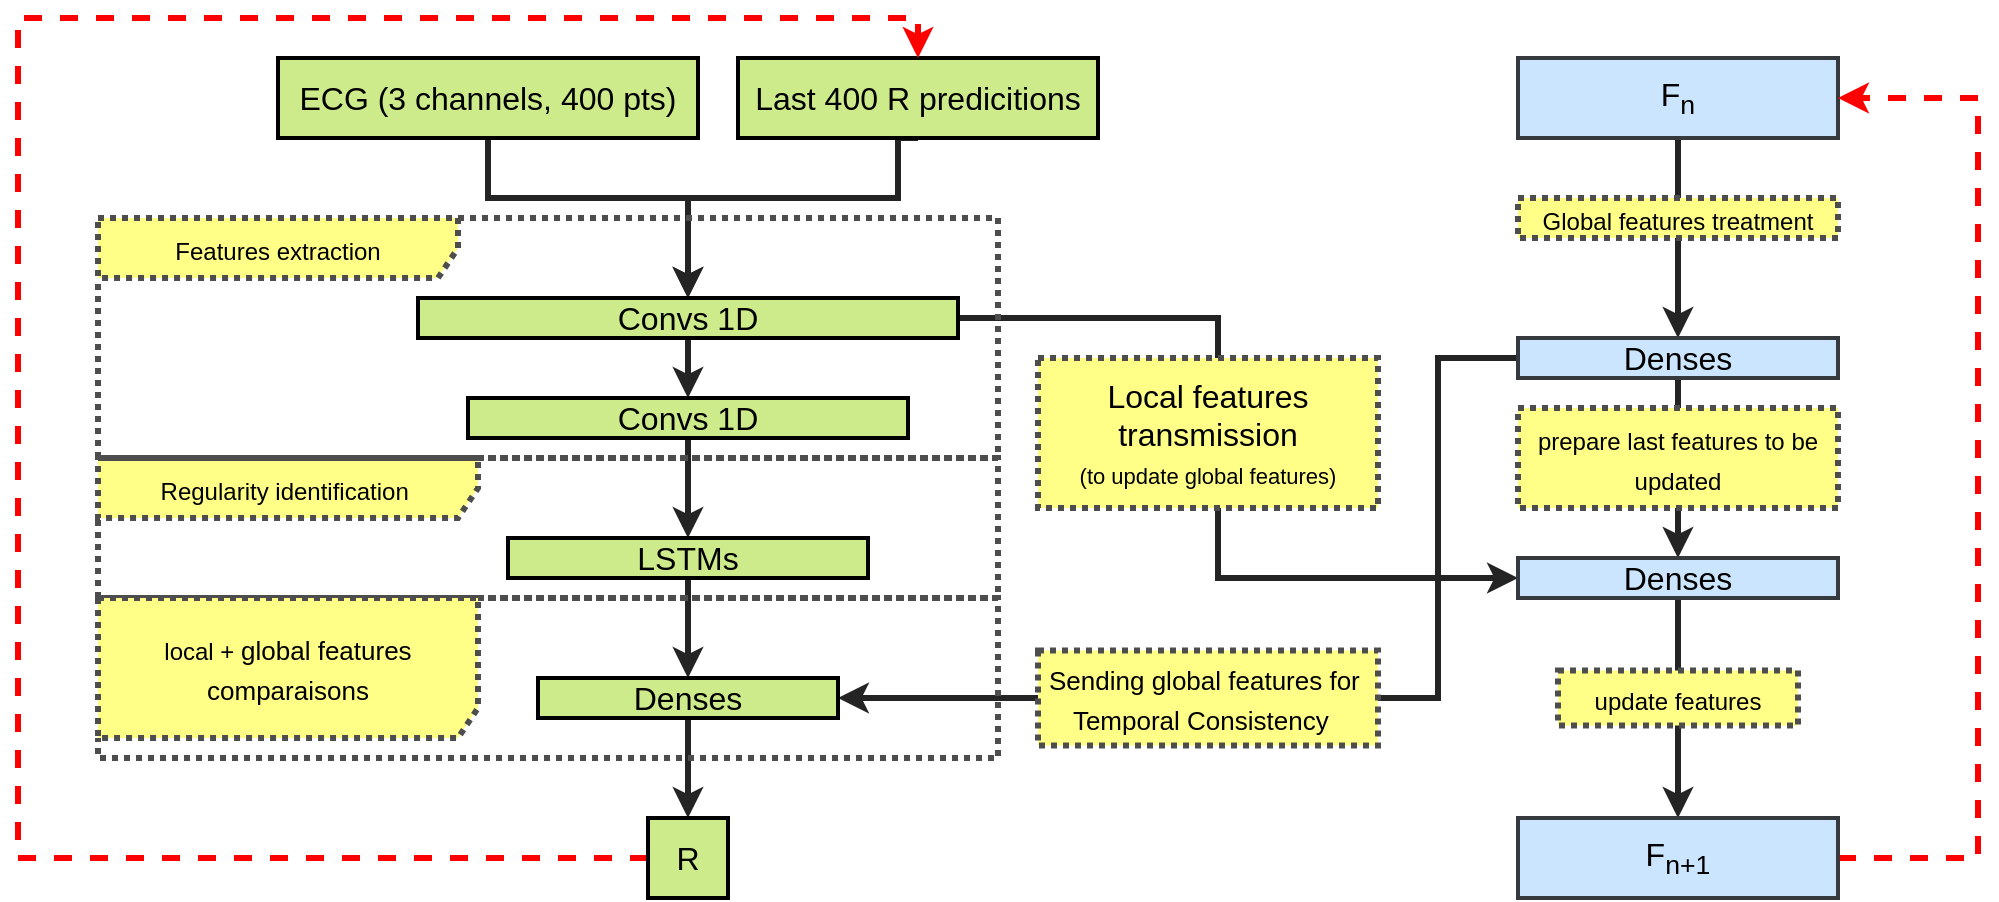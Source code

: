 <mxfile version="14.8.6" type="github" pages="2">
  <diagram id="71kF5EDu7Xd4J7HOVgmW" name="Page-1">
    <mxGraphModel dx="1297" dy="2191" grid="1" gridSize="10" guides="1" tooltips="1" connect="1" arrows="1" fold="1" page="1" pageScale="1" pageWidth="1654" pageHeight="2336" background="#ffffff" math="0" shadow="0">
      <root>
        <mxCell id="0" />
        <mxCell id="1" parent="0" />
        <mxCell id="NpHuEWvjegk_j8p4NuT1-4" style="edgeStyle=orthogonalEdgeStyle;rounded=0;orthogonalLoop=1;jettySize=auto;html=1;exitX=0.5;exitY=1;exitDx=0;exitDy=0;strokeColor=#242424;strokeWidth=3;entryX=0.5;entryY=0;entryDx=0;entryDy=0;" parent="1" source="NpHuEWvjegk_j8p4NuT1-1" target="NpHuEWvjegk_j8p4NuT1-6" edge="1">
          <mxGeometry relative="1" as="geometry">
            <mxPoint x="460" y="205" as="targetPoint" />
            <Array as="points">
              <mxPoint x="355" y="190" />
              <mxPoint x="455" y="190" />
            </Array>
          </mxGeometry>
        </mxCell>
        <mxCell id="NpHuEWvjegk_j8p4NuT1-1" value="ECG (3 channels, 400 pts)" style="rounded=0;whiteSpace=wrap;html=1;fillColor=#cdeb8b;strokeColor=#000000;fontColor=#000000;fontSize=16;strokeWidth=2;" parent="1" vertex="1">
          <mxGeometry x="250" y="120" width="210" height="40" as="geometry" />
        </mxCell>
        <mxCell id="NpHuEWvjegk_j8p4NuT1-5" style="edgeStyle=orthogonalEdgeStyle;rounded=0;orthogonalLoop=1;jettySize=auto;html=1;exitX=0.5;exitY=1;exitDx=0;exitDy=0;strokeColor=#242424;strokeWidth=3;entryX=0.5;entryY=0;entryDx=0;entryDy=0;" parent="1" source="NpHuEWvjegk_j8p4NuT1-3" target="NpHuEWvjegk_j8p4NuT1-6" edge="1">
          <mxGeometry relative="1" as="geometry">
            <mxPoint x="460" y="210" as="targetPoint" />
            <Array as="points">
              <mxPoint x="560" y="190" />
              <mxPoint x="455" y="190" />
            </Array>
          </mxGeometry>
        </mxCell>
        <mxCell id="NpHuEWvjegk_j8p4NuT1-3" value="Last 400 R predicitions" style="rounded=0;whiteSpace=wrap;html=1;fillColor=#cdeb8b;fontSize=16;fontColor=#000000;strokeColor=#000000;strokeWidth=2;" parent="1" vertex="1">
          <mxGeometry x="480" y="120" width="180" height="40" as="geometry" />
        </mxCell>
        <mxCell id="NpHuEWvjegk_j8p4NuT1-8" style="edgeStyle=orthogonalEdgeStyle;rounded=0;orthogonalLoop=1;jettySize=auto;html=1;exitX=0.5;exitY=1;exitDx=0;exitDy=0;entryX=0.5;entryY=0;entryDx=0;entryDy=0;fontSize=16;fontColor=#000000;strokeColor=#242424;strokeWidth=3;" parent="1" source="NpHuEWvjegk_j8p4NuT1-6" target="NpHuEWvjegk_j8p4NuT1-7" edge="1">
          <mxGeometry relative="1" as="geometry" />
        </mxCell>
        <mxCell id="NpHuEWvjegk_j8p4NuT1-30" style="edgeStyle=orthogonalEdgeStyle;rounded=0;orthogonalLoop=1;jettySize=auto;html=1;exitX=1;exitY=0.5;exitDx=0;exitDy=0;entryX=0;entryY=0.5;entryDx=0;entryDy=0;fontSize=16;fontColor=#000000;strokeColor=#242424;strokeWidth=3;" parent="1" source="NpHuEWvjegk_j8p4NuT1-6" target="NpHuEWvjegk_j8p4NuT1-15" edge="1">
          <mxGeometry relative="1" as="geometry">
            <Array as="points">
              <mxPoint x="720" y="250" />
              <mxPoint x="720" y="380" />
            </Array>
          </mxGeometry>
        </mxCell>
        <mxCell id="NpHuEWvjegk_j8p4NuT1-6" value="Convs 1D" style="rounded=0;whiteSpace=wrap;html=1;fillColor=#cdeb8b;strokeColor=#000000;fontColor=#000000;fontSize=16;strokeWidth=2;" parent="1" vertex="1">
          <mxGeometry x="320" y="240" width="270" height="20" as="geometry" />
        </mxCell>
        <mxCell id="NpHuEWvjegk_j8p4NuT1-24" style="edgeStyle=orthogonalEdgeStyle;rounded=0;orthogonalLoop=1;jettySize=auto;html=1;exitX=0.5;exitY=1;exitDx=0;exitDy=0;fontSize=16;fontColor=#000000;strokeColor=#242424;strokeWidth=3;" parent="1" source="NpHuEWvjegk_j8p4NuT1-7" target="NpHuEWvjegk_j8p4NuT1-23" edge="1">
          <mxGeometry relative="1" as="geometry" />
        </mxCell>
        <mxCell id="NpHuEWvjegk_j8p4NuT1-7" value="Convs 1D" style="rounded=0;whiteSpace=wrap;html=1;fillColor=#cdeb8b;strokeColor=#000000;fontColor=#000000;fontSize=16;strokeWidth=2;" parent="1" vertex="1">
          <mxGeometry x="345" y="290" width="220" height="20" as="geometry" />
        </mxCell>
        <mxCell id="NpHuEWvjegk_j8p4NuT1-12" style="edgeStyle=orthogonalEdgeStyle;rounded=0;orthogonalLoop=1;jettySize=auto;html=1;exitX=0.5;exitY=1;exitDx=0;exitDy=0;fontSize=16;fontColor=#000000;strokeColor=#242424;strokeWidth=3;entryX=0.5;entryY=0;entryDx=0;entryDy=0;" parent="1" source="NpHuEWvjegk_j8p4NuT1-9" target="NpHuEWvjegk_j8p4NuT1-13" edge="1">
          <mxGeometry relative="1" as="geometry">
            <mxPoint x="927" y="220" as="targetPoint" />
          </mxGeometry>
        </mxCell>
        <mxCell id="NpHuEWvjegk_j8p4NuT1-9" value="&lt;font color=&quot;#000000&quot;&gt;F&lt;sub&gt;n&lt;/sub&gt;&lt;/font&gt;" style="rounded=0;whiteSpace=wrap;html=1;fillColor=#cce5ff;strokeColor=#36393d;fontSize=16;strokeWidth=2;" parent="1" vertex="1">
          <mxGeometry x="870" y="120" width="160" height="40" as="geometry" />
        </mxCell>
        <mxCell id="NpHuEWvjegk_j8p4NuT1-16" style="edgeStyle=orthogonalEdgeStyle;rounded=0;orthogonalLoop=1;jettySize=auto;html=1;exitX=0.5;exitY=1;exitDx=0;exitDy=0;entryX=0.5;entryY=0;entryDx=0;entryDy=0;fontSize=16;fontColor=#000000;strokeColor=#242424;strokeWidth=3;" parent="1" source="NpHuEWvjegk_j8p4NuT1-13" target="NpHuEWvjegk_j8p4NuT1-15" edge="1">
          <mxGeometry relative="1" as="geometry" />
        </mxCell>
        <mxCell id="NpHuEWvjegk_j8p4NuT1-29" style="edgeStyle=orthogonalEdgeStyle;rounded=0;orthogonalLoop=1;jettySize=auto;html=1;exitX=0;exitY=0.5;exitDx=0;exitDy=0;entryX=1;entryY=0.5;entryDx=0;entryDy=0;fontSize=16;fontColor=#000000;strokeColor=#242424;strokeWidth=3;" parent="1" source="NpHuEWvjegk_j8p4NuT1-13" target="NpHuEWvjegk_j8p4NuT1-25" edge="1">
          <mxGeometry relative="1" as="geometry">
            <Array as="points">
              <mxPoint x="830" y="270" />
              <mxPoint x="830" y="440" />
            </Array>
          </mxGeometry>
        </mxCell>
        <mxCell id="NpHuEWvjegk_j8p4NuT1-13" value="&lt;font color=&quot;#000000&quot;&gt;Denses&lt;/font&gt;" style="rounded=0;whiteSpace=wrap;html=1;fillColor=#cce5ff;strokeColor=#36393d;fontSize=16;strokeWidth=2;" parent="1" vertex="1">
          <mxGeometry x="870" y="260" width="160" height="20" as="geometry" />
        </mxCell>
        <mxCell id="NpHuEWvjegk_j8p4NuT1-19" style="edgeStyle=orthogonalEdgeStyle;rounded=0;orthogonalLoop=1;jettySize=auto;html=1;exitX=0.5;exitY=1;exitDx=0;exitDy=0;entryX=0.5;entryY=0;entryDx=0;entryDy=0;fontSize=16;fontColor=#000000;strokeColor=#242424;strokeWidth=3;" parent="1" source="NpHuEWvjegk_j8p4NuT1-15" target="NpHuEWvjegk_j8p4NuT1-18" edge="1">
          <mxGeometry relative="1" as="geometry" />
        </mxCell>
        <mxCell id="NpHuEWvjegk_j8p4NuT1-15" value="&lt;font color=&quot;#000000&quot;&gt;Denses&lt;/font&gt;" style="rounded=0;whiteSpace=wrap;html=1;fillColor=#cce5ff;strokeColor=#36393d;fontSize=16;strokeWidth=2;" parent="1" vertex="1">
          <mxGeometry x="870" y="370" width="160" height="20" as="geometry" />
        </mxCell>
        <mxCell id="NpHuEWvjegk_j8p4NuT1-31" style="edgeStyle=orthogonalEdgeStyle;rounded=0;orthogonalLoop=1;jettySize=auto;html=1;exitX=1;exitY=0.5;exitDx=0;exitDy=0;entryX=1;entryY=0.5;entryDx=0;entryDy=0;fontSize=16;fontColor=#000000;strokeWidth=3;dashed=1;strokeColor=#FF0000;" parent="1" source="NpHuEWvjegk_j8p4NuT1-18" target="NpHuEWvjegk_j8p4NuT1-9" edge="1">
          <mxGeometry relative="1" as="geometry">
            <Array as="points">
              <mxPoint x="1100" y="520" />
              <mxPoint x="1100" y="140" />
            </Array>
          </mxGeometry>
        </mxCell>
        <mxCell id="NpHuEWvjegk_j8p4NuT1-18" value="&lt;font color=&quot;#000000&quot;&gt;F&lt;sub&gt;n+1&lt;/sub&gt;&lt;/font&gt;" style="rounded=0;whiteSpace=wrap;html=1;fillColor=#cce5ff;strokeColor=#36393d;fontSize=16;strokeWidth=2;" parent="1" vertex="1">
          <mxGeometry x="870" y="500" width="160" height="40" as="geometry" />
        </mxCell>
        <mxCell id="NpHuEWvjegk_j8p4NuT1-26" style="edgeStyle=orthogonalEdgeStyle;rounded=0;orthogonalLoop=1;jettySize=auto;html=1;exitX=0.5;exitY=1;exitDx=0;exitDy=0;fontSize=16;fontColor=#000000;strokeColor=#242424;strokeWidth=3;" parent="1" source="NpHuEWvjegk_j8p4NuT1-23" target="NpHuEWvjegk_j8p4NuT1-25" edge="1">
          <mxGeometry relative="1" as="geometry" />
        </mxCell>
        <mxCell id="NpHuEWvjegk_j8p4NuT1-23" value="LSTMs" style="rounded=0;whiteSpace=wrap;html=1;fillColor=#cdeb8b;strokeColor=#000000;fontColor=#000000;fontSize=16;strokeWidth=2;" parent="1" vertex="1">
          <mxGeometry x="365" y="360" width="180" height="20" as="geometry" />
        </mxCell>
        <mxCell id="NpHuEWvjegk_j8p4NuT1-28" style="edgeStyle=orthogonalEdgeStyle;rounded=0;orthogonalLoop=1;jettySize=auto;html=1;exitX=0.5;exitY=1;exitDx=0;exitDy=0;fontSize=16;fontColor=#000000;strokeColor=#242424;strokeWidth=3;" parent="1" source="NpHuEWvjegk_j8p4NuT1-25" target="NpHuEWvjegk_j8p4NuT1-27" edge="1">
          <mxGeometry relative="1" as="geometry" />
        </mxCell>
        <mxCell id="NpHuEWvjegk_j8p4NuT1-25" value="Denses" style="rounded=0;whiteSpace=wrap;html=1;fillColor=#cdeb8b;strokeColor=#000000;fontColor=#000000;fontSize=16;strokeWidth=2;" parent="1" vertex="1">
          <mxGeometry x="380" y="430" width="150" height="20" as="geometry" />
        </mxCell>
        <mxCell id="NpHuEWvjegk_j8p4NuT1-32" style="edgeStyle=orthogonalEdgeStyle;rounded=0;orthogonalLoop=1;jettySize=auto;html=1;exitX=0;exitY=0.5;exitDx=0;exitDy=0;entryX=0.5;entryY=0;entryDx=0;entryDy=0;dashed=1;fontSize=16;fontColor=#000000;strokeWidth=3;strokeColor=#FF0000;" parent="1" source="NpHuEWvjegk_j8p4NuT1-27" target="NpHuEWvjegk_j8p4NuT1-3" edge="1">
          <mxGeometry relative="1" as="geometry">
            <Array as="points">
              <mxPoint x="120" y="520" />
              <mxPoint x="120" y="100" />
              <mxPoint x="570" y="100" />
            </Array>
          </mxGeometry>
        </mxCell>
        <mxCell id="NpHuEWvjegk_j8p4NuT1-27" value="R" style="rounded=0;whiteSpace=wrap;html=1;fillColor=#cdeb8b;strokeColor=#000000;fontColor=#000000;fontSize=16;strokeWidth=2;" parent="1" vertex="1">
          <mxGeometry x="435" y="500" width="40" height="40" as="geometry" />
        </mxCell>
        <mxCell id="NpHuEWvjegk_j8p4NuT1-36" value="&lt;font style=&quot;font-size: 12px&quot;&gt;Regularity identification&amp;nbsp;&lt;/font&gt;" style="shape=umlFrame;whiteSpace=wrap;html=1;fontSize=16;strokeWidth=3;fillColor=#ffff88;fontColor=#000000;strokeColor=#4D4D4D;dashed=1;width=190;height=30;dashPattern=1 1;" parent="1" vertex="1">
          <mxGeometry x="160" y="320" width="450" height="70" as="geometry" />
        </mxCell>
        <mxCell id="NpHuEWvjegk_j8p4NuT1-37" value="&lt;span style=&quot;font-size: 12px&quot;&gt;local&amp;nbsp;+&amp;nbsp;&lt;/span&gt;&lt;span style=&quot;font-size: 13px&quot;&gt;global features &lt;br&gt;comparaisons&lt;/span&gt;&lt;span style=&quot;font-size: 12px&quot;&gt;&lt;br&gt;&lt;/span&gt;" style="shape=umlFrame;whiteSpace=wrap;html=1;fontSize=16;strokeWidth=3;fillColor=#ffff88;fontColor=#000000;dashed=1;width=190;height=70;dashPattern=1 1;strokeColor=#4D4D4D;" parent="1" vertex="1">
          <mxGeometry x="160" y="390" width="450" height="80" as="geometry" />
        </mxCell>
        <mxCell id="NpHuEWvjegk_j8p4NuT1-38" value="&lt;font style=&quot;font-size: 12px&quot;&gt;Features extraction&lt;/font&gt;" style="shape=umlFrame;whiteSpace=wrap;html=1;fontSize=16;strokeWidth=3;fontColor=#000000;dashed=1;width=180;height=30;fillColor=#ffff88;dashPattern=1 1;strokeColor=#4D4D4D;" parent="1" vertex="1">
          <mxGeometry x="160" y="200" width="450" height="120" as="geometry" />
        </mxCell>
        <mxCell id="NpHuEWvjegk_j8p4NuT1-39" value="Local features transmission&lt;br&gt;&lt;font style=&quot;font-size: 11px&quot;&gt;(to update global features)&lt;/font&gt;" style="whiteSpace=wrap;html=1;dashed=1;dashPattern=1 1;fontSize=16;fontColor=#000000;strokeColor=#4D4D4D;strokeWidth=3;fillColor=#ffff88;" parent="1" vertex="1">
          <mxGeometry x="630" y="270" width="170" height="75" as="geometry" />
        </mxCell>
        <mxCell id="NpHuEWvjegk_j8p4NuT1-42" value="&lt;font style=&quot;font-size: 13px&quot;&gt;Sending global features for&amp;nbsp;&lt;br&gt;Temporal Consistency&amp;nbsp;&amp;nbsp;&lt;/font&gt;" style="whiteSpace=wrap;html=1;dashed=1;dashPattern=1 1;fontSize=16;fontColor=#000000;strokeColor=#4D4D4D;strokeWidth=3;fillColor=#ffff88;" parent="1" vertex="1">
          <mxGeometry x="630" y="416.25" width="170" height="47.5" as="geometry" />
        </mxCell>
        <mxCell id="MvCLk8iv76WedTZajaVM-1" value="&lt;font style=&quot;font-size: 12px&quot;&gt;update features&lt;/font&gt;" style="whiteSpace=wrap;html=1;dashed=1;dashPattern=1 1;fontSize=16;fontColor=#000000;strokeColor=#4D4D4D;strokeWidth=3;fillColor=#ffff88;" parent="1" vertex="1">
          <mxGeometry x="890" y="426.25" width="120" height="27.5" as="geometry" />
        </mxCell>
        <mxCell id="MvCLk8iv76WedTZajaVM-2" value="&lt;font style=&quot;font-size: 12px&quot;&gt;prepare last features to be updated&lt;/font&gt;" style="whiteSpace=wrap;html=1;dashed=1;dashPattern=1 1;fontSize=16;fontColor=#000000;strokeColor=#4D4D4D;strokeWidth=3;fillColor=#ffff88;" parent="1" vertex="1">
          <mxGeometry x="870" y="295" width="160" height="50" as="geometry" />
        </mxCell>
        <mxCell id="MvCLk8iv76WedTZajaVM-3" value="&lt;font style=&quot;font-size: 12px&quot;&gt;Global features treatment&lt;/font&gt;" style="whiteSpace=wrap;html=1;dashed=1;dashPattern=1 1;fontSize=16;fontColor=#000000;strokeColor=#4D4D4D;strokeWidth=3;fillColor=#ffff88;" parent="1" vertex="1">
          <mxGeometry x="870" y="190" width="160" height="20" as="geometry" />
        </mxCell>
      </root>
    </mxGraphModel>
  </diagram>
  <diagram id="qK85ZbLuHDOHgMKsAaL1" name="Page-2">
    <mxGraphModel dx="2031" dy="1104" grid="1" gridSize="10" guides="1" tooltips="1" connect="1" arrows="1" fold="1" page="1" pageScale="1" pageWidth="1654" pageHeight="2336" background="#ffffff" math="0" shadow="0">
      <root>
        <mxCell id="8bUNjWwSQTaxmUKhKWBt-0" />
        <mxCell id="8bUNjWwSQTaxmUKhKWBt-1" parent="8bUNjWwSQTaxmUKhKWBt-0" />
        <mxCell id="8bUNjWwSQTaxmUKhKWBt-26" value="&lt;font style=&quot;font-size: 12px&quot;&gt;Regularity identification&amp;nbsp;&lt;/font&gt;" style="shape=umlFrame;whiteSpace=wrap;html=1;fontSize=16;strokeWidth=3;fillColor=#ffff88;fontColor=#000000;strokeColor=#4D4D4D;dashed=1;width=190;height=30;dashPattern=1 1;" parent="8bUNjWwSQTaxmUKhKWBt-1" vertex="1">
          <mxGeometry x="160" y="320" width="450" height="70" as="geometry" />
        </mxCell>
        <mxCell id="8bUNjWwSQTaxmUKhKWBt-27" value="&lt;span style=&quot;font-size: 12px&quot;&gt;local&amp;nbsp;+&amp;nbsp;&lt;/span&gt;&lt;span style=&quot;font-size: 13px&quot;&gt;global features &lt;br&gt;comparaisons&lt;/span&gt;&lt;span style=&quot;font-size: 12px&quot;&gt;&lt;br&gt;&lt;/span&gt;" style="shape=umlFrame;whiteSpace=wrap;html=1;fontSize=16;strokeWidth=3;fillColor=#ffff88;fontColor=#000000;dashed=1;width=190;height=70;dashPattern=1 1;strokeColor=#4D4D4D;" parent="8bUNjWwSQTaxmUKhKWBt-1" vertex="1">
          <mxGeometry x="160" y="390" width="450" height="80" as="geometry" />
        </mxCell>
        <mxCell id="8bUNjWwSQTaxmUKhKWBt-28" value="&lt;font style=&quot;font-size: 12px&quot;&gt;Features extraction&lt;/font&gt;" style="shape=umlFrame;whiteSpace=wrap;html=1;fontSize=16;strokeWidth=3;fontColor=#000000;dashed=1;width=180;height=30;fillColor=#ffff88;dashPattern=1 1;strokeColor=#4D4D4D;" parent="8bUNjWwSQTaxmUKhKWBt-1" vertex="1">
          <mxGeometry x="160" y="200" width="450" height="120" as="geometry" />
        </mxCell>
        <mxCell id="8bUNjWwSQTaxmUKhKWBt-2" style="edgeStyle=orthogonalEdgeStyle;rounded=0;orthogonalLoop=1;jettySize=auto;html=1;exitX=0.5;exitY=1;exitDx=0;exitDy=0;strokeColor=#242424;strokeWidth=3;entryX=0.5;entryY=0;entryDx=0;entryDy=0;" parent="8bUNjWwSQTaxmUKhKWBt-1" source="8bUNjWwSQTaxmUKhKWBt-3" target="8bUNjWwSQTaxmUKhKWBt-8" edge="1">
          <mxGeometry relative="1" as="geometry">
            <mxPoint x="460" y="205" as="targetPoint" />
            <Array as="points">
              <mxPoint x="355" y="190" />
              <mxPoint x="455" y="190" />
            </Array>
          </mxGeometry>
        </mxCell>
        <mxCell id="8bUNjWwSQTaxmUKhKWBt-3" value="ECG (3 channels, 400 pts)" style="rounded=0;whiteSpace=wrap;html=1;fillColor=#cdeb8b;strokeColor=#000000;fontColor=#000000;fontSize=16;strokeWidth=2;" parent="8bUNjWwSQTaxmUKhKWBt-1" vertex="1">
          <mxGeometry x="250" y="120" width="210" height="40" as="geometry" />
        </mxCell>
        <mxCell id="8bUNjWwSQTaxmUKhKWBt-4" style="edgeStyle=orthogonalEdgeStyle;rounded=0;orthogonalLoop=1;jettySize=auto;html=1;exitX=0.5;exitY=1;exitDx=0;exitDy=0;strokeColor=#242424;strokeWidth=3;entryX=0.5;entryY=0;entryDx=0;entryDy=0;" parent="8bUNjWwSQTaxmUKhKWBt-1" source="8bUNjWwSQTaxmUKhKWBt-5" target="8bUNjWwSQTaxmUKhKWBt-8" edge="1">
          <mxGeometry relative="1" as="geometry">
            <mxPoint x="460" y="210" as="targetPoint" />
            <Array as="points">
              <mxPoint x="560" y="190" />
              <mxPoint x="455" y="190" />
            </Array>
          </mxGeometry>
        </mxCell>
        <mxCell id="8bUNjWwSQTaxmUKhKWBt-6" style="edgeStyle=orthogonalEdgeStyle;rounded=0;orthogonalLoop=1;jettySize=auto;html=1;exitX=0.5;exitY=1;exitDx=0;exitDy=0;entryX=0.5;entryY=0;entryDx=0;entryDy=0;fontSize=16;fontColor=#000000;strokeColor=#242424;strokeWidth=3;" parent="8bUNjWwSQTaxmUKhKWBt-1" source="8bUNjWwSQTaxmUKhKWBt-8" target="8bUNjWwSQTaxmUKhKWBt-10" edge="1">
          <mxGeometry relative="1" as="geometry" />
        </mxCell>
        <mxCell id="8bUNjWwSQTaxmUKhKWBt-8" value="Convs 1D" style="rounded=0;whiteSpace=wrap;html=1;fillColor=#cdeb8b;strokeColor=#000000;fontColor=#000000;fontSize=16;strokeWidth=2;" parent="8bUNjWwSQTaxmUKhKWBt-1" vertex="1">
          <mxGeometry x="320" y="240" width="270" height="20" as="geometry" />
        </mxCell>
        <mxCell id="8bUNjWwSQTaxmUKhKWBt-9" style="edgeStyle=orthogonalEdgeStyle;rounded=0;orthogonalLoop=1;jettySize=auto;html=1;exitX=0.5;exitY=1;exitDx=0;exitDy=0;fontSize=16;fontColor=#000000;strokeColor=#242424;strokeWidth=3;" parent="8bUNjWwSQTaxmUKhKWBt-1" source="8bUNjWwSQTaxmUKhKWBt-10" target="8bUNjWwSQTaxmUKhKWBt-21" edge="1">
          <mxGeometry relative="1" as="geometry" />
        </mxCell>
        <mxCell id="8bUNjWwSQTaxmUKhKWBt-10" value="Convs 1D" style="rounded=0;whiteSpace=wrap;html=1;fillColor=#cdeb8b;strokeColor=#000000;fontColor=#000000;fontSize=16;strokeWidth=2;" parent="8bUNjWwSQTaxmUKhKWBt-1" vertex="1">
          <mxGeometry x="345" y="290" width="220" height="20" as="geometry" />
        </mxCell>
        <mxCell id="8bUNjWwSQTaxmUKhKWBt-13" style="edgeStyle=orthogonalEdgeStyle;rounded=0;orthogonalLoop=1;jettySize=auto;html=1;exitX=0.5;exitY=1;exitDx=0;exitDy=0;entryX=0.5;entryY=0;entryDx=0;entryDy=0;fontSize=16;fontColor=#000000;strokeColor=#242424;strokeWidth=3;" parent="8bUNjWwSQTaxmUKhKWBt-1" source="8bUNjWwSQTaxmUKhKWBt-15" target="8bUNjWwSQTaxmUKhKWBt-17" edge="1">
          <mxGeometry relative="1" as="geometry" />
        </mxCell>
        <mxCell id="8bUNjWwSQTaxmUKhKWBt-15" value="&lt;font color=&quot;#000000&quot;&gt;Denses&lt;/font&gt;" style="rounded=0;whiteSpace=wrap;html=1;fillColor=#cce5ff;strokeColor=#36393d;fontSize=16;strokeWidth=2;" parent="8bUNjWwSQTaxmUKhKWBt-1" vertex="1">
          <mxGeometry x="870" y="40" width="160" height="20" as="geometry" />
        </mxCell>
        <mxCell id="8bUNjWwSQTaxmUKhKWBt-16" style="edgeStyle=orthogonalEdgeStyle;rounded=0;orthogonalLoop=1;jettySize=auto;html=1;exitX=0.5;exitY=1;exitDx=0;exitDy=0;entryX=0.5;entryY=0;entryDx=0;entryDy=0;fontSize=16;fontColor=#000000;strokeColor=#242424;strokeWidth=3;" parent="8bUNjWwSQTaxmUKhKWBt-1" source="8bUNjWwSQTaxmUKhKWBt-17" target="8bUNjWwSQTaxmUKhKWBt-19" edge="1">
          <mxGeometry relative="1" as="geometry" />
        </mxCell>
        <mxCell id="8bUNjWwSQTaxmUKhKWBt-17" value="&lt;font color=&quot;#000000&quot;&gt;Denses&lt;/font&gt;" style="rounded=0;whiteSpace=wrap;html=1;fillColor=#cce5ff;strokeColor=#36393d;fontSize=16;strokeWidth=2;" parent="8bUNjWwSQTaxmUKhKWBt-1" vertex="1">
          <mxGeometry x="740" y="240" width="160" height="20" as="geometry" />
        </mxCell>
        <mxCell id="IgPpX2DU-lZukZ8V6ChD-1" style="edgeStyle=orthogonalEdgeStyle;rounded=0;orthogonalLoop=1;jettySize=auto;html=1;exitX=0.5;exitY=1;exitDx=0;exitDy=0;entryX=0.5;entryY=0;entryDx=0;entryDy=0;" parent="8bUNjWwSQTaxmUKhKWBt-1" source="8bUNjWwSQTaxmUKhKWBt-19" target="IgPpX2DU-lZukZ8V6ChD-0" edge="1">
          <mxGeometry relative="1" as="geometry" />
        </mxCell>
        <mxCell id="IgPpX2DU-lZukZ8V6ChD-2" style="edgeStyle=orthogonalEdgeStyle;rounded=0;orthogonalLoop=1;jettySize=auto;html=1;exitX=0.5;exitY=1;exitDx=0;exitDy=0;entryX=0.5;entryY=0;entryDx=0;entryDy=0;strokeColor=#000000;strokeWidth=3;" parent="8bUNjWwSQTaxmUKhKWBt-1" source="8bUNjWwSQTaxmUKhKWBt-19" target="IgPpX2DU-lZukZ8V6ChD-0" edge="1">
          <mxGeometry relative="1" as="geometry" />
        </mxCell>
        <mxCell id="8bUNjWwSQTaxmUKhKWBt-19" value="&lt;font color=&quot;#000000&quot;&gt;F&lt;sub&gt;n&lt;/sub&gt;&lt;/font&gt;" style="rounded=0;whiteSpace=wrap;html=1;fillColor=#cce5ff;strokeColor=#36393d;fontSize=16;strokeWidth=2;" parent="8bUNjWwSQTaxmUKhKWBt-1" vertex="1">
          <mxGeometry x="740" y="300" width="160" height="40" as="geometry" />
        </mxCell>
        <mxCell id="rNkkjiLR5mmfDU43yvuX-2" style="edgeStyle=orthogonalEdgeStyle;rounded=0;orthogonalLoop=1;jettySize=auto;html=1;exitX=1;exitY=0.5;exitDx=0;exitDy=0;dashed=1;fontSize=16;fontColor=#000000;strokeColor=#FF0000;strokeWidth=3;entryX=0.236;entryY=1.178;entryDx=0;entryDy=0;entryPerimeter=0;" edge="1" parent="8bUNjWwSQTaxmUKhKWBt-1" source="8bUNjWwSQTaxmUKhKWBt-21" target="8bUNjWwSQTaxmUKhKWBt-34">
          <mxGeometry relative="1" as="geometry">
            <mxPoint x="660" y="320" as="targetPoint" />
          </mxGeometry>
        </mxCell>
        <mxCell id="8bUNjWwSQTaxmUKhKWBt-20" style="edgeStyle=orthogonalEdgeStyle;rounded=0;orthogonalLoop=1;jettySize=auto;html=1;exitX=0.5;exitY=1;exitDx=0;exitDy=0;fontSize=16;fontColor=#000000;strokeColor=#242424;strokeWidth=3;" parent="8bUNjWwSQTaxmUKhKWBt-1" source="8bUNjWwSQTaxmUKhKWBt-21" target="8bUNjWwSQTaxmUKhKWBt-23" edge="1">
          <mxGeometry relative="1" as="geometry" />
        </mxCell>
        <mxCell id="8bUNjWwSQTaxmUKhKWBt-21" value="LSTMs" style="rounded=0;whiteSpace=wrap;html=1;fillColor=#cdeb8b;strokeColor=#000000;fontColor=#000000;fontSize=16;strokeWidth=2;" parent="8bUNjWwSQTaxmUKhKWBt-1" vertex="1">
          <mxGeometry x="365" y="360" width="180" height="20" as="geometry" />
        </mxCell>
        <mxCell id="8bUNjWwSQTaxmUKhKWBt-22" style="edgeStyle=orthogonalEdgeStyle;rounded=0;orthogonalLoop=1;jettySize=auto;html=1;exitX=0.5;exitY=1;exitDx=0;exitDy=0;fontSize=16;fontColor=#000000;strokeColor=#242424;strokeWidth=3;" parent="8bUNjWwSQTaxmUKhKWBt-1" source="8bUNjWwSQTaxmUKhKWBt-23" target="8bUNjWwSQTaxmUKhKWBt-25" edge="1">
          <mxGeometry relative="1" as="geometry" />
        </mxCell>
        <mxCell id="8bUNjWwSQTaxmUKhKWBt-23" value="Denses" style="rounded=0;whiteSpace=wrap;html=1;fillColor=#cdeb8b;strokeColor=#000000;fontColor=#000000;fontSize=16;strokeWidth=2;" parent="8bUNjWwSQTaxmUKhKWBt-1" vertex="1">
          <mxGeometry x="380" y="430" width="150" height="20" as="geometry" />
        </mxCell>
        <mxCell id="8bUNjWwSQTaxmUKhKWBt-24" style="edgeStyle=orthogonalEdgeStyle;rounded=0;orthogonalLoop=1;jettySize=auto;html=1;exitX=0;exitY=0.5;exitDx=0;exitDy=0;entryX=0.5;entryY=0;entryDx=0;entryDy=0;dashed=1;fontSize=16;fontColor=#000000;strokeWidth=3;strokeColor=#FF0000;" parent="8bUNjWwSQTaxmUKhKWBt-1" source="8bUNjWwSQTaxmUKhKWBt-25" target="8bUNjWwSQTaxmUKhKWBt-5" edge="1">
          <mxGeometry relative="1" as="geometry">
            <Array as="points">
              <mxPoint x="120" y="520" />
              <mxPoint x="120" y="100" />
              <mxPoint x="570" y="100" />
            </Array>
          </mxGeometry>
        </mxCell>
        <mxCell id="8bUNjWwSQTaxmUKhKWBt-25" value="R" style="rounded=0;whiteSpace=wrap;html=1;fillColor=#cdeb8b;strokeColor=#000000;fontColor=#000000;fontSize=16;strokeWidth=2;" parent="8bUNjWwSQTaxmUKhKWBt-1" vertex="1">
          <mxGeometry x="435" y="500" width="40" height="40" as="geometry" />
        </mxCell>
        <mxCell id="IgPpX2DU-lZukZ8V6ChD-4" style="edgeStyle=orthogonalEdgeStyle;rounded=0;orthogonalLoop=1;jettySize=auto;html=1;exitX=0.5;exitY=1;exitDx=0;exitDy=0;entryX=0.5;entryY=0;entryDx=0;entryDy=0;strokeColor=#000000;strokeWidth=3;" parent="8bUNjWwSQTaxmUKhKWBt-1" source="8bUNjWwSQTaxmUKhKWBt-34" target="8bUNjWwSQTaxmUKhKWBt-17" edge="1">
          <mxGeometry relative="1" as="geometry" />
        </mxCell>
        <mxCell id="8bUNjWwSQTaxmUKhKWBt-34" value="Dense" style="rounded=0;whiteSpace=wrap;html=1;fillColor=#cdeb8b;strokeColor=#000000;fontColor=#000000;fontSize=16;strokeWidth=2;" parent="8bUNjWwSQTaxmUKhKWBt-1" vertex="1">
          <mxGeometry x="565" y="40" width="270" height="20" as="geometry" />
        </mxCell>
        <mxCell id="IgPpX2DU-lZukZ8V6ChD-3" style="edgeStyle=orthogonalEdgeStyle;rounded=0;orthogonalLoop=1;jettySize=auto;html=1;exitX=0.483;exitY=1.005;exitDx=0;exitDy=0;strokeColor=#000000;entryX=1;entryY=0.5;entryDx=0;entryDy=0;strokeWidth=3;exitPerimeter=0;" parent="8bUNjWwSQTaxmUKhKWBt-1" source="IgPpX2DU-lZukZ8V6ChD-0" target="8bUNjWwSQTaxmUKhKWBt-23" edge="1">
          <mxGeometry relative="1" as="geometry">
            <mxPoint x="680" y="430" as="targetPoint" />
          </mxGeometry>
        </mxCell>
        <mxCell id="rNkkjiLR5mmfDU43yvuX-0" style="edgeStyle=orthogonalEdgeStyle;rounded=0;orthogonalLoop=1;jettySize=auto;html=1;exitX=0.75;exitY=1;exitDx=0;exitDy=0;" edge="1" parent="8bUNjWwSQTaxmUKhKWBt-1" source="IgPpX2DU-lZukZ8V6ChD-0">
          <mxGeometry relative="1" as="geometry">
            <mxPoint x="1070" y="300" as="targetPoint" />
          </mxGeometry>
        </mxCell>
        <mxCell id="rNkkjiLR5mmfDU43yvuX-1" style="edgeStyle=orthogonalEdgeStyle;rounded=0;orthogonalLoop=1;jettySize=auto;html=1;exitX=1;exitY=0.5;exitDx=0;exitDy=0;entryX=1;entryY=0.5;entryDx=0;entryDy=0;dashed=1;fontSize=16;fontColor=#000000;strokeColor=#FF0000;strokeWidth=3;" edge="1" parent="8bUNjWwSQTaxmUKhKWBt-1" source="IgPpX2DU-lZukZ8V6ChD-0" target="8bUNjWwSQTaxmUKhKWBt-15">
          <mxGeometry relative="1" as="geometry" />
        </mxCell>
        <mxCell id="IgPpX2DU-lZukZ8V6ChD-0" value="&lt;font color=&quot;#000000&quot;&gt;Denses&lt;/font&gt;" style="rounded=0;whiteSpace=wrap;html=1;fillColor=#cce5ff;strokeColor=#36393d;fontSize=16;strokeWidth=2;" parent="8bUNjWwSQTaxmUKhKWBt-1" vertex="1">
          <mxGeometry x="740" y="380" width="160" height="20" as="geometry" />
        </mxCell>
        <mxCell id="8bUNjWwSQTaxmUKhKWBt-5" value="Last 400 R predicitions" style="rounded=0;whiteSpace=wrap;html=1;fillColor=#cdeb8b;fontSize=16;fontColor=#000000;strokeColor=#000000;strokeWidth=2;" parent="8bUNjWwSQTaxmUKhKWBt-1" vertex="1">
          <mxGeometry x="480" y="120" width="180" height="40" as="geometry" />
        </mxCell>
      </root>
    </mxGraphModel>
  </diagram>
</mxfile>
